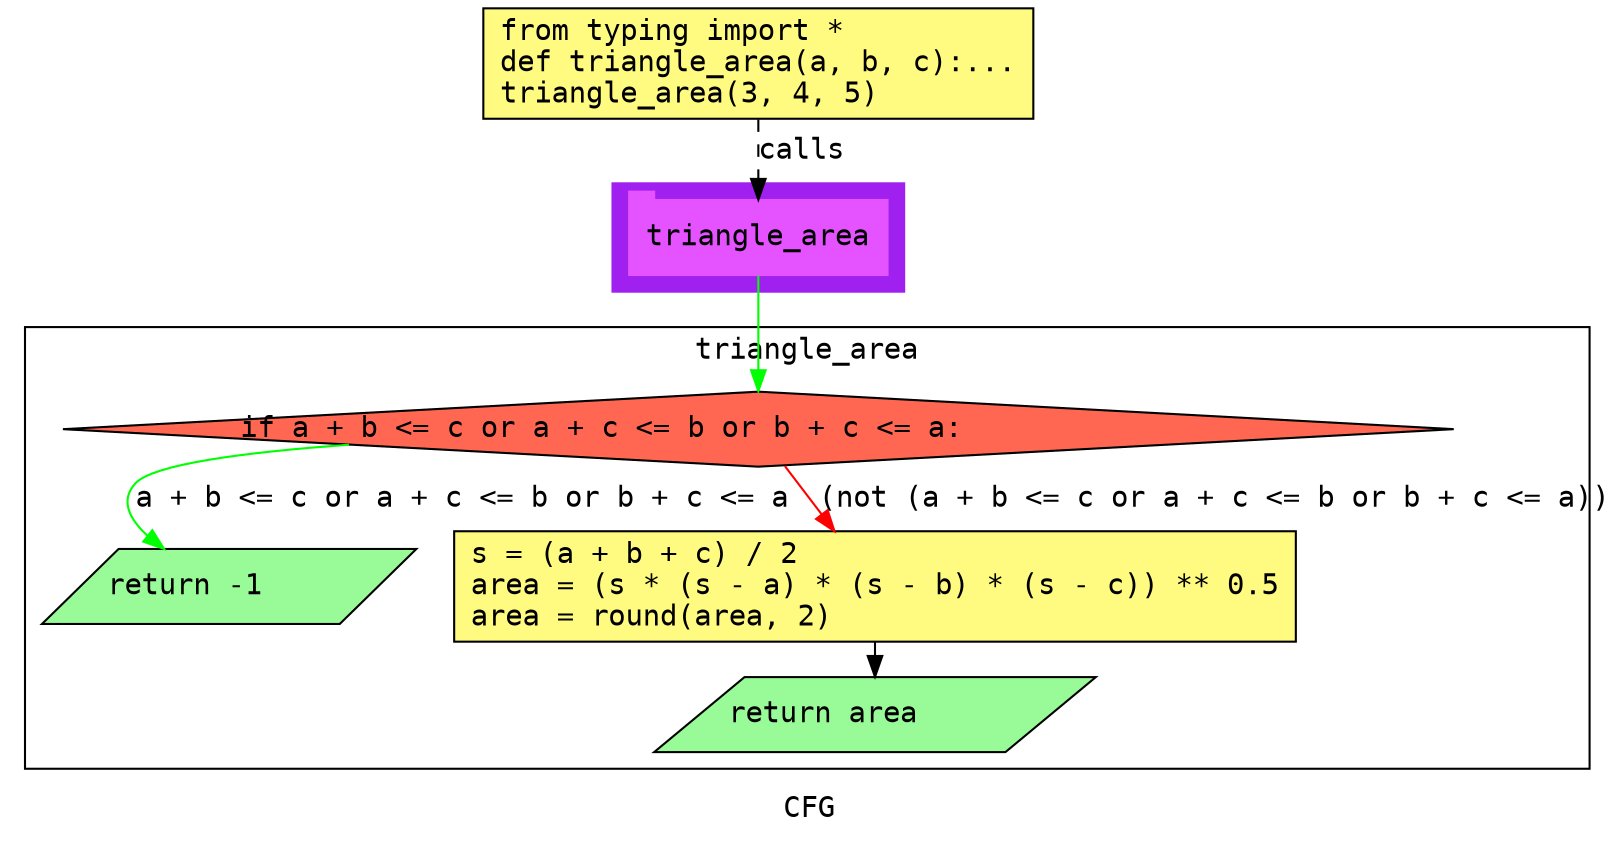 digraph cluster614CFG {
	graph [bb="0,0,767,396",
		compound=True,
		fontname="DejaVu Sans Mono",
		label=CFG,
		lheight=0.21,
		lp="383.5,11.5",
		lwidth=0.35,
		pack=False,
		rankdir=TB,
		ranksep=0.02
	];
	node [fontname="DejaVu Sans Mono",
		label="\N"
	];
	edge [fontname="DejaVu Sans Mono"];
	subgraph cluster_1 {
		graph [bb="290,260,430,312",
			color=purple,
			compound=true,
			fontname="DejaVu Sans Mono",
			label="",
			rankdir=TB,
			ranksep=0.02,
			shape=tab,
			style=filled
		];
		node [fontname="DejaVu Sans Mono"];
		edge [fontname="DejaVu Sans Mono"];
		11	[color="#E552FF",
			height=0.5,
			label=triangle_area,
			linenum="[10]",
			pos="360,286",
			shape=tab,
			style=filled,
			width=1.7222];
	}
	subgraph cluster2triangle_area {
		graph [bb="8,31,759,243",
			compound=True,
			fontname="DejaVu Sans Mono",
			label=triangle_area,
			lheight=0.21,
			lp="383.5,231.5",
			lwidth=1.50,
			pack=False,
			rankdir=TB,
			ranksep=0.02
		];
		node [fontname="DejaVu Sans Mono"];
		edge [fontname="DejaVu Sans Mono"];
		subgraph cluster_5 {
			graph [color=purple,
				compound=true,
				fontname="DejaVu Sans Mono",
				label="",
				rankdir=TB,
				ranksep=0.02,
				shape=tab,
				style=filled
			];
			node [fontname="DejaVu Sans Mono"];
			edge [fontname="DejaVu Sans Mono"];
		}
		3	[fillcolor="#FF6752",
			height=0.5,
			label="if a + b <= c or a + c <= b or b + c <= a:\l",
			linenum="[3]",
			pos="360,194",
			shape=diamond,
			style="filled,solid",
			width=9.2682];
		4	[fillcolor="#98fb98",
			height=0.5,
			label="return -1\l",
			linenum="[4]",
			pos="103,118.5",
			shape=parallelogram,
			style="filled,solid",
			width=2.4088];
		3 -> 4	[color=green,
			label="a + b <= c or a + c <= b or b + c <= a",
			lp="216,160.5",
			pos="e,72.354,136.61 162.19,186.62 110.83,182.94 67.412,177.14 59,168 51.541,159.9 56.029,150.98 64.489,143.03"];
		5	[fillcolor="#FFFB81",
			height=0.73611,
			label="s = (a + b + c) / 2\larea = (s * (s - a) * (s - b) * (s - c)) ** 0.5\larea = round(area, 2)\l",
			linenum="[5, 6, 7]",
			pos="410,118.5",
			shape=rectangle,
			style="filled,solid",
			width=5.6111];
		3 -> 5	[color=red,
			label="(not (a + b <= c or a + c <= b or b + c <= a))",
			lp="576,160.5",
			pos="e,392.61,145.06 371.35,176.32 375.96,169.54 381.47,161.45 386.86,153.52"];
		8	[fillcolor="#98fb98",
			height=0.5,
			label="return area\l",
			linenum="[8]",
			pos="410,57",
			shape=parallelogram,
			style="filled,solid",
			width=2.8323];
		5 -> 8	[color=black,
			pos="e,410,75.14 410,91.921 410,89.707 410,87.461 410,85.233"];
	}
	1	[fillcolor="#FFFB81",
		height=0.73611,
		label="from typing import *\ldef triangle_area(a, b, c):...\ltriangle_area(3, 4, 5)\l",
		linenum="[1]",
		pos="360,369.5",
		shape=rectangle,
		style="filled,solid",
		width=3.6667];
	1 -> 11	[label=calls,
		lp="381,327.5",
		pos="e,360,304.13 360,342.71 360,333.66 360,323.47 360,314.3",
		style=dashed];
	11 -> 3	[color=green,
		pos="e,360,212.3 360,267.65 360,254.82 360,237.11 360,222.38"];
}

